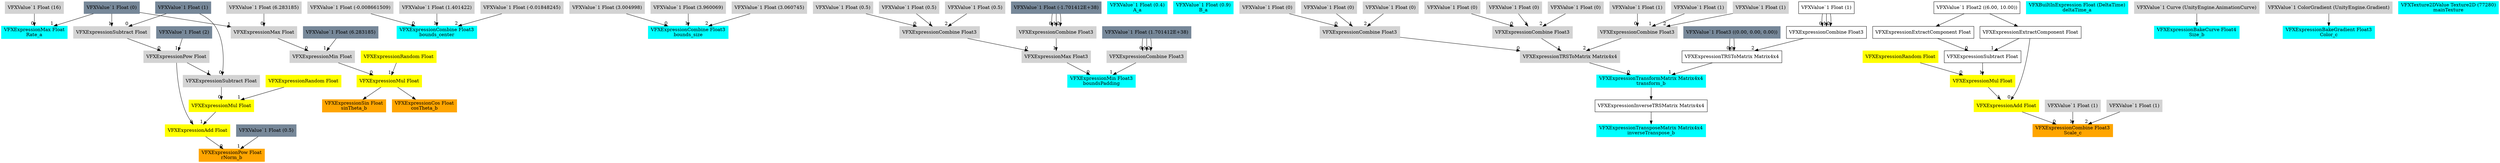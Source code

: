 digraph G {
node0 [shape="box" color="cyan" style="filled" label="VFXExpressionMax Float
Rate_a"]
node1 [shape="box" color="lightgray" style="filled" label="VFXValue`1 Float (16)"]
node2 [shape="box" color="lightslategray" style="filled" label="VFXValue`1 Float (0)"]
node3 [shape="box" color="cyan" style="filled" label="VFXExpressionCombine Float3
bounds_center"]
node4 [shape="box" color="lightgray" style="filled" label="VFXValue`1 Float (-0.008661509)"]
node5 [shape="box" color="lightgray" style="filled" label="VFXValue`1 Float (1.401422)"]
node6 [shape="box" color="lightgray" style="filled" label="VFXValue`1 Float (-0.01848245)"]
node7 [shape="box" color="cyan" style="filled" label="VFXExpressionCombine Float3
bounds_size"]
node8 [shape="box" color="lightgray" style="filled" label="VFXValue`1 Float (3.004998)"]
node9 [shape="box" color="lightgray" style="filled" label="VFXValue`1 Float (3.960069)"]
node10 [shape="box" color="lightgray" style="filled" label="VFXValue`1 Float (3.060745)"]
node11 [shape="box" color="cyan" style="filled" label="VFXExpressionMin Float3
boundsPadding"]
node12 [shape="box" color="lightgray" style="filled" label="VFXExpressionMax Float3"]
node13 [shape="box" color="lightgray" style="filled" label="VFXExpressionCombine Float3"]
node14 [shape="box" color="lightgray" style="filled" label="VFXValue`1 Float (0.5)"]
node15 [shape="box" color="lightgray" style="filled" label="VFXValue`1 Float (0.5)"]
node16 [shape="box" color="lightgray" style="filled" label="VFXValue`1 Float (0.5)"]
node17 [shape="box" color="lightgray" style="filled" label="VFXExpressionCombine Float3"]
node18 [shape="box" color="lightslategray" style="filled" label="VFXValue`1 Float (-1.701412E+38)"]
node19 [shape="box" color="lightgray" style="filled" label="VFXExpressionCombine Float3"]
node20 [shape="box" color="lightslategray" style="filled" label="VFXValue`1 Float (1.701412E+38)"]
node21 [shape="box" color="cyan" style="filled" label="VFXValue`1 Float (0.4)
A_a"]
node22 [shape="box" color="cyan" style="filled" label="VFXValue`1 Float (0.9)
B_a"]
node23 [shape="box" color="orange" style="filled" label="VFXExpressionPow Float
rNorm_b"]
node24 [shape="box" color="yellow" style="filled" label="VFXExpressionAdd Float"]
node25 [shape="box" color="lightgray" style="filled" label="VFXExpressionPow Float"]
node26 [shape="box" color="lightgray" style="filled" label="VFXExpressionSubtract Float"]
node27 [shape="box" color="lightslategray" style="filled" label="VFXValue`1 Float (1)"]
node28 [shape="box" color="lightslategray" style="filled" label="VFXValue`1 Float (2)"]
node29 [shape="box" color="yellow" style="filled" label="VFXExpressionMul Float"]
node30 [shape="box" color="lightgray" style="filled" label="VFXExpressionSubtract Float"]
node31 [shape="box" color="yellow" style="filled" label="VFXExpressionRandom Float"]
node32 [shape="box" color="lightslategray" style="filled" label="VFXValue`1 Float (0.5)"]
node33 [shape="box" color="orange" style="filled" label="VFXExpressionSin Float
sinTheta_b"]
node34 [shape="box" color="yellow" style="filled" label="VFXExpressionMul Float"]
node35 [shape="box" color="lightgray" style="filled" label="VFXExpressionMin Float"]
node36 [shape="box" color="lightgray" style="filled" label="VFXExpressionMax Float"]
node37 [shape="box" color="lightgray" style="filled" label="VFXValue`1 Float (6.283185)"]
node38 [shape="box" color="lightslategray" style="filled" label="VFXValue`1 Float (6.283185)"]
node39 [shape="box" color="yellow" style="filled" label="VFXExpressionRandom Float"]
node40 [shape="box" color="orange" style="filled" label="VFXExpressionCos Float
cosTheta_b"]
node41 [shape="box" color="cyan" style="filled" label="VFXExpressionTransformMatrix Matrix4x4
transform_b"]
node42 [shape="box" color="lightgray" style="filled" label="VFXExpressionTRSToMatrix Matrix4x4"]
node43 [shape="box" color="lightgray" style="filled" label="VFXExpressionCombine Float3"]
node44 [shape="box" color="lightgray" style="filled" label="VFXValue`1 Float (0)"]
node45 [shape="box" color="lightgray" style="filled" label="VFXValue`1 Float (0)"]
node46 [shape="box" color="lightgray" style="filled" label="VFXValue`1 Float (0)"]
node47 [shape="box" color="lightgray" style="filled" label="VFXExpressionCombine Float3"]
node48 [shape="box" color="lightgray" style="filled" label="VFXValue`1 Float (0)"]
node49 [shape="box" color="lightgray" style="filled" label="VFXValue`1 Float (0)"]
node50 [shape="box" color="lightgray" style="filled" label="VFXValue`1 Float (0)"]
node51 [shape="box" color="lightgray" style="filled" label="VFXExpressionCombine Float3"]
node52 [shape="box" color="lightgray" style="filled" label="VFXValue`1 Float (1)"]
node53 [shape="box" color="lightgray" style="filled" label="VFXValue`1 Float (1)"]
node54 [shape="box" color="lightgray" style="filled" label="VFXValue`1 Float (1)"]
node55 [shape="box" label="VFXExpressionTRSToMatrix Matrix4x4"]
node56 [shape="box" color="lightslategray" style="filled" label="VFXValue`1 Float3 ((0.00, 0.00, 0.00))"]
node57 [shape="box" label="VFXExpressionCombine Float3"]
node58 [shape="box" label="VFXValue`1 Float (1)"]
node59 [shape="box" color="cyan" style="filled" label="VFXExpressionTransposeMatrix Matrix4x4
inverseTranspose_b"]
node60 [shape="box" label="VFXExpressionInverseTRSMatrix Matrix4x4"]
node61 [shape="box" color="orange" style="filled" label="VFXExpressionCombine Float3
Scale_c"]
node62 [shape="box" color="yellow" style="filled" label="VFXExpressionAdd Float"]
node63 [shape="box" label="VFXExpressionExtractComponent Float"]
node64 [shape="box" label="VFXValue`1 Float2 ((6.00, 10.00))"]
node65 [shape="box" color="yellow" style="filled" label="VFXExpressionMul Float"]
node66 [shape="box" color="yellow" style="filled" label="VFXExpressionRandom Float"]
node67 [shape="box" label="VFXExpressionSubtract Float"]
node68 [shape="box" label="VFXExpressionExtractComponent Float"]
node69 [shape="box" color="lightgray" style="filled" label="VFXValue`1 Float (1)"]
node70 [shape="box" color="lightgray" style="filled" label="VFXValue`1 Float (1)"]
node71 [shape="box" color="cyan" style="filled" label="VFXBuiltInExpression Float (DeltaTime)
deltaTime_a"]
node72 [shape="box" color="cyan" style="filled" label="VFXExpressionBakeCurve Float4
Size_b"]
node73 [shape="box" color="lightgray" style="filled" label="VFXValue`1 Curve (UnityEngine.AnimationCurve)"]
node74 [shape="box" color="cyan" style="filled" label="VFXExpressionBakeGradient Float3
Color_c"]
node75 [shape="box" color="lightgray" style="filled" label="VFXValue`1 ColorGradient (UnityEngine.Gradient)"]
node76 [shape="box" color="cyan" style="filled" label="VFXTexture2DValue Texture2D (77280)
mainTexture"]
node1 -> node0 [headlabel="0"]
node2 -> node0 [headlabel="1"]
node4 -> node3 [headlabel="0"]
node5 -> node3 [headlabel="1"]
node6 -> node3 [headlabel="2"]
node8 -> node7 [headlabel="0"]
node9 -> node7 [headlabel="1"]
node10 -> node7 [headlabel="2"]
node12 -> node11 [headlabel="0"]
node19 -> node11 [headlabel="1"]
node13 -> node12 [headlabel="0"]
node17 -> node12 [headlabel="1"]
node14 -> node13 [headlabel="0"]
node15 -> node13 [headlabel="1"]
node16 -> node13 [headlabel="2"]
node18 -> node17 [headlabel="0"]
node18 -> node17 [headlabel="1"]
node18 -> node17 [headlabel="2"]
node20 -> node19 [headlabel="0"]
node20 -> node19 [headlabel="1"]
node20 -> node19 [headlabel="2"]
node24 -> node23 [headlabel="0"]
node32 -> node23 [headlabel="1"]
node25 -> node24 [headlabel="0"]
node29 -> node24 [headlabel="1"]
node26 -> node25 [headlabel="0"]
node28 -> node25 [headlabel="1"]
node27 -> node26 [headlabel="0"]
node2 -> node26 [headlabel="1"]
node30 -> node29 [headlabel="0"]
node31 -> node29 [headlabel="1"]
node27 -> node30 [headlabel="0"]
node25 -> node30 [headlabel="1"]
node34 -> node33 
node35 -> node34 [headlabel="0"]
node39 -> node34 [headlabel="1"]
node36 -> node35 [headlabel="0"]
node38 -> node35 [headlabel="1"]
node37 -> node36 [headlabel="0"]
node2 -> node36 [headlabel="1"]
node34 -> node40 
node42 -> node41 [headlabel="0"]
node55 -> node41 [headlabel="1"]
node43 -> node42 [headlabel="0"]
node47 -> node42 [headlabel="1"]
node51 -> node42 [headlabel="2"]
node44 -> node43 [headlabel="0"]
node45 -> node43 [headlabel="1"]
node46 -> node43 [headlabel="2"]
node48 -> node47 [headlabel="0"]
node49 -> node47 [headlabel="1"]
node50 -> node47 [headlabel="2"]
node52 -> node51 [headlabel="0"]
node53 -> node51 [headlabel="1"]
node54 -> node51 [headlabel="2"]
node56 -> node55 [headlabel="0"]
node56 -> node55 [headlabel="1"]
node57 -> node55 [headlabel="2"]
node58 -> node57 [headlabel="0"]
node58 -> node57 [headlabel="1"]
node58 -> node57 [headlabel="2"]
node60 -> node59 
node41 -> node60 
node62 -> node61 [headlabel="0"]
node69 -> node61 [headlabel="1"]
node70 -> node61 [headlabel="2"]
node63 -> node62 [headlabel="0"]
node65 -> node62 [headlabel="1"]
node64 -> node63 
node66 -> node65 [headlabel="0"]
node67 -> node65 [headlabel="1"]
node68 -> node67 [headlabel="0"]
node63 -> node67 [headlabel="1"]
node64 -> node68 
node73 -> node72 
node75 -> node74 
}
